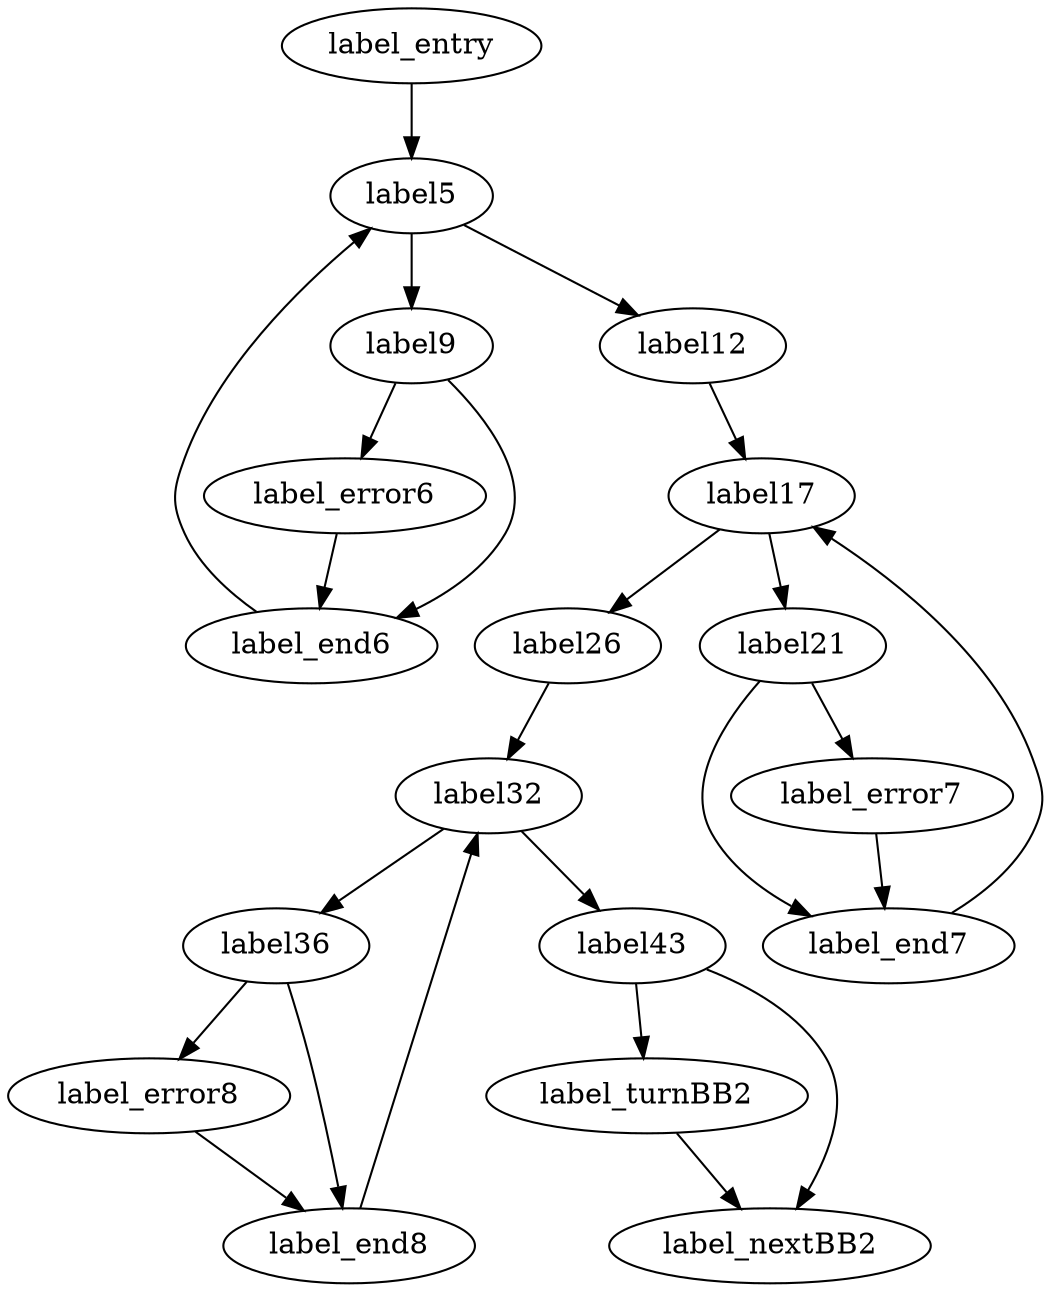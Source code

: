 digraph G {
	label_entry->label5;
	label5->label9;
	label5->label12;
	label9->label_end6;
	label9->label_error6;
	label12->label17;
	label_error6->label_end6;
	label_end6->label5;
	label17->label21;
	label17->label26;
	label21->label_end7;
	label21->label_error7;
	label26->label32;
	label_error7->label_end7;
	label_end7->label17;
	label32->label36;
	label32->label43;
	label36->label_end8;
	label36->label_error8;
	label43->label_turnBB2;
	label43->label_nextBB2;
	label_error8->label_end8;
	label_end8->label32;
	label_turnBB2->label_nextBB2;
}
